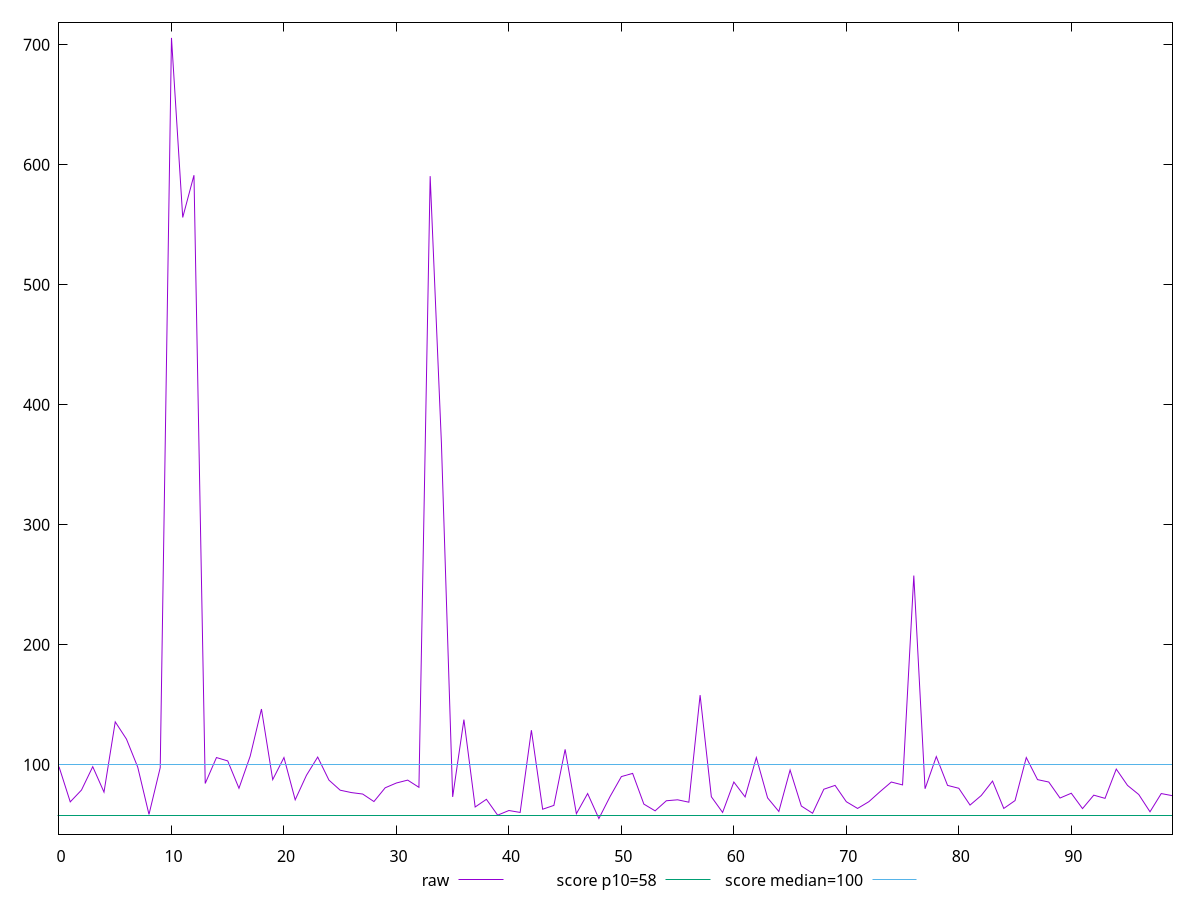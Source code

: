 reset

$raw <<EOF
0 98.4
1 69.06666666666666
2 78.93333333333334
3 98.4
4 77.2
5 135.73333333333431
6 121.33333333333383
7 98.00000000000074
8 58.6
9 97.60000000000001
10 705.6
11 556
12 591.2
13 84.4
14 106
15 103.2
16 80.4
17 107.2
18 146.4
19 87.60000000000001
20 106.00000000000146
21 70.8
22 91.2
23 106.40000000000146
24 87.2
25 78.80000000000001
26 76.80000000000001
27 75.60000000000001
28 69.33333333333334
29 80.80000000000001
30 84.80000000000001
31 87.19999999999855
32 81.20000000000147
33 590.4
34 368
35 73.2
36 137.6
37 64.8
38 71.2
39 58
40 61.866666666666674
41 60.26666666666668
42 128.79999999999927
43 62.93333333333333
44 66.13333333333334
45 112.80000000000001
46 59.2
47 76
48 55.2
49 73.60000000000001
50 90.13333333333382
51 92.80000000000001
52 67.19999999999928
53 61.6
54 70
55 70.8
56 68.8
57 158
58 73.33333333333334
59 60.26666666666668
60 85.60000000000001
61 73.2
62 106
63 72.4
64 61.06666666666668
65 95.60000000000001
66 65.60000000000001
67 59.59999999999928
68 79.60000000000001
69 82.80000000000001
70 69.2
71 63.599999999998545
72 69.2
73 77.60000000000001
74 85.60000000000001
75 83.2
76 257.6
77 80
78 106.80000000000001
79 82.80000000000001
80 80.4
81 66.4
82 74.4
83 86.4
84 63.6
85 70.1333333333343
86 106
87 87.60000000000001
88 85.60000000000001
89 72.26666666666667
90 76.26666666666667
91 63.466666666666676
92 74.66666666666667
93 72
94 96.4
95 82.80000000000001
96 75.2
97 60.800000000000004
98 76
99 74.2
EOF

set key outside below
set xrange [0:99]
set yrange [42.19200000000001:718.6080000000001]
set trange [42.19200000000001:718.6080000000001]
set terminal svg size 640, 500 enhanced background rgb 'white'
set output "reprap/estimated-input-latency/samples/pages+cached/raw/values.svg"

plot $raw title "raw" with line, \
     58 title "score p10=58", \
     100 title "score median=100"

reset
